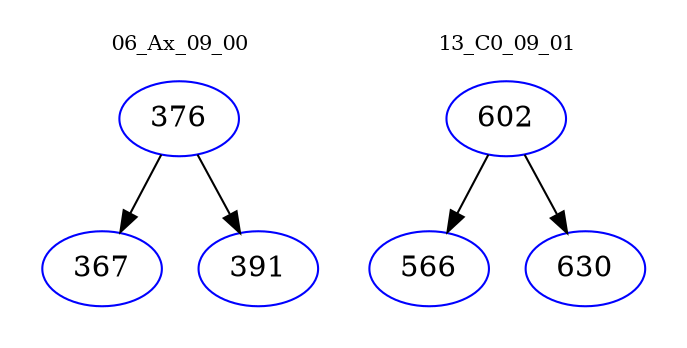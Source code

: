 digraph{
subgraph cluster_0 {
color = white
label = "06_Ax_09_00";
fontsize=10;
T0_376 [label="376", color="blue"]
T0_376 -> T0_367 [color="black"]
T0_367 [label="367", color="blue"]
T0_376 -> T0_391 [color="black"]
T0_391 [label="391", color="blue"]
}
subgraph cluster_1 {
color = white
label = "13_C0_09_01";
fontsize=10;
T1_602 [label="602", color="blue"]
T1_602 -> T1_566 [color="black"]
T1_566 [label="566", color="blue"]
T1_602 -> T1_630 [color="black"]
T1_630 [label="630", color="blue"]
}
}
